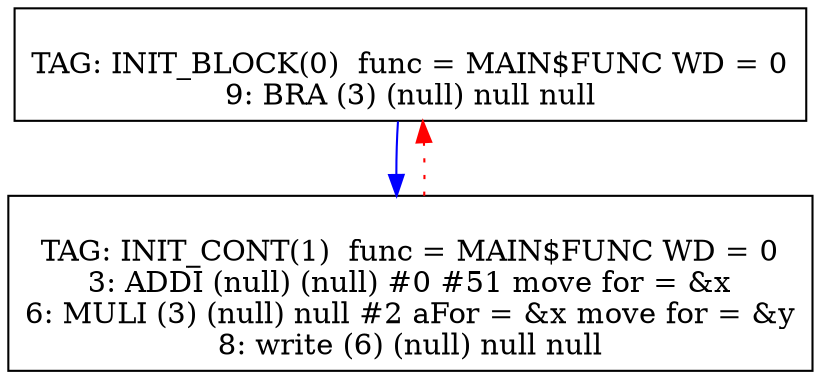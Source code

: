 digraph {
0[label="
TAG: INIT_BLOCK(0)  func = MAIN$FUNC WD = 0
9: BRA (3) (null) null null
"];
0[shape=box];
0 -> 1[color=blue]
1[label="
TAG: INIT_CONT(1)  func = MAIN$FUNC WD = 0
3: ADDI (null) (null) #0 #51 move for = &x
6: MULI (3) (null) null #2 aFor = &x move for = &y
8: write (6) (null) null null
"];
1[shape=box];
1 -> 0[color=red][style=dotted]
}
